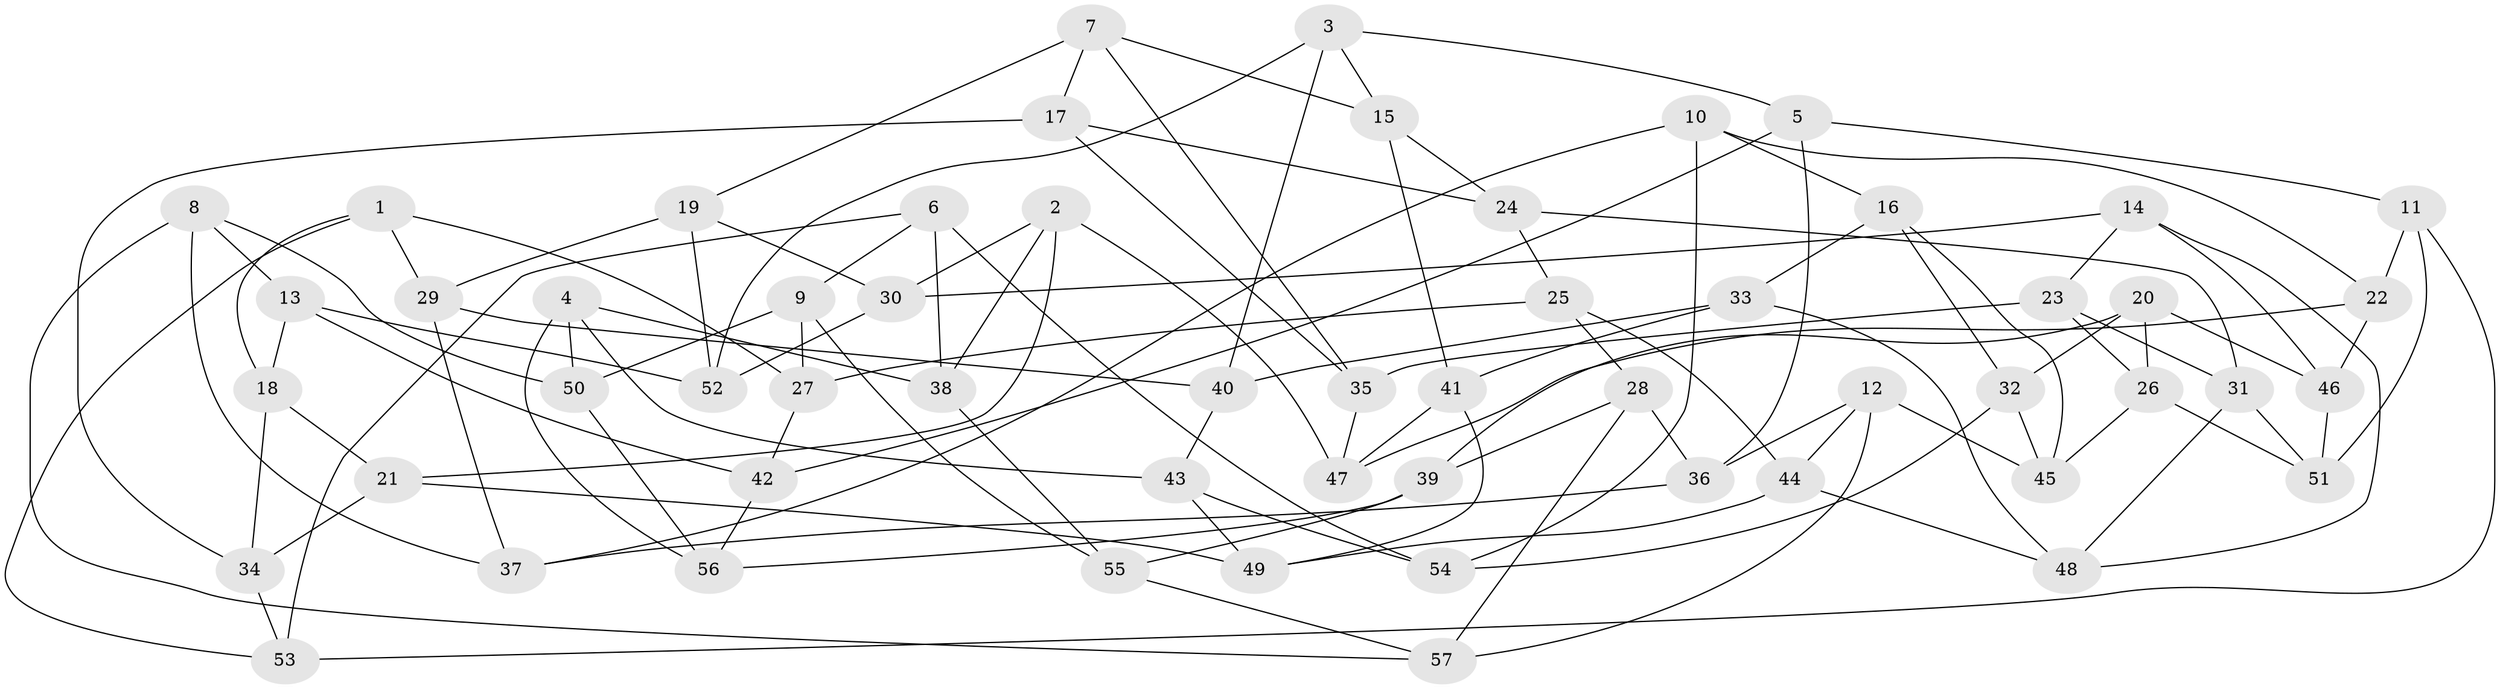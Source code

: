 // Generated by graph-tools (version 1.1) at 2025/11/02/27/25 16:11:48]
// undirected, 57 vertices, 114 edges
graph export_dot {
graph [start="1"]
  node [color=gray90,style=filled];
  1;
  2;
  3;
  4;
  5;
  6;
  7;
  8;
  9;
  10;
  11;
  12;
  13;
  14;
  15;
  16;
  17;
  18;
  19;
  20;
  21;
  22;
  23;
  24;
  25;
  26;
  27;
  28;
  29;
  30;
  31;
  32;
  33;
  34;
  35;
  36;
  37;
  38;
  39;
  40;
  41;
  42;
  43;
  44;
  45;
  46;
  47;
  48;
  49;
  50;
  51;
  52;
  53;
  54;
  55;
  56;
  57;
  1 -- 29;
  1 -- 18;
  1 -- 53;
  1 -- 27;
  2 -- 47;
  2 -- 30;
  2 -- 38;
  2 -- 21;
  3 -- 5;
  3 -- 52;
  3 -- 40;
  3 -- 15;
  4 -- 38;
  4 -- 50;
  4 -- 56;
  4 -- 43;
  5 -- 11;
  5 -- 42;
  5 -- 36;
  6 -- 53;
  6 -- 38;
  6 -- 9;
  6 -- 54;
  7 -- 17;
  7 -- 19;
  7 -- 35;
  7 -- 15;
  8 -- 50;
  8 -- 57;
  8 -- 13;
  8 -- 37;
  9 -- 55;
  9 -- 50;
  9 -- 27;
  10 -- 37;
  10 -- 22;
  10 -- 54;
  10 -- 16;
  11 -- 53;
  11 -- 51;
  11 -- 22;
  12 -- 36;
  12 -- 44;
  12 -- 57;
  12 -- 45;
  13 -- 52;
  13 -- 18;
  13 -- 42;
  14 -- 30;
  14 -- 48;
  14 -- 23;
  14 -- 46;
  15 -- 41;
  15 -- 24;
  16 -- 45;
  16 -- 32;
  16 -- 33;
  17 -- 35;
  17 -- 24;
  17 -- 34;
  18 -- 34;
  18 -- 21;
  19 -- 30;
  19 -- 29;
  19 -- 52;
  20 -- 39;
  20 -- 46;
  20 -- 32;
  20 -- 26;
  21 -- 49;
  21 -- 34;
  22 -- 47;
  22 -- 46;
  23 -- 31;
  23 -- 26;
  23 -- 35;
  24 -- 31;
  24 -- 25;
  25 -- 28;
  25 -- 27;
  25 -- 44;
  26 -- 45;
  26 -- 51;
  27 -- 42;
  28 -- 36;
  28 -- 39;
  28 -- 57;
  29 -- 40;
  29 -- 37;
  30 -- 52;
  31 -- 51;
  31 -- 48;
  32 -- 45;
  32 -- 54;
  33 -- 48;
  33 -- 40;
  33 -- 41;
  34 -- 53;
  35 -- 47;
  36 -- 37;
  38 -- 55;
  39 -- 56;
  39 -- 55;
  40 -- 43;
  41 -- 47;
  41 -- 49;
  42 -- 56;
  43 -- 54;
  43 -- 49;
  44 -- 49;
  44 -- 48;
  46 -- 51;
  50 -- 56;
  55 -- 57;
}
